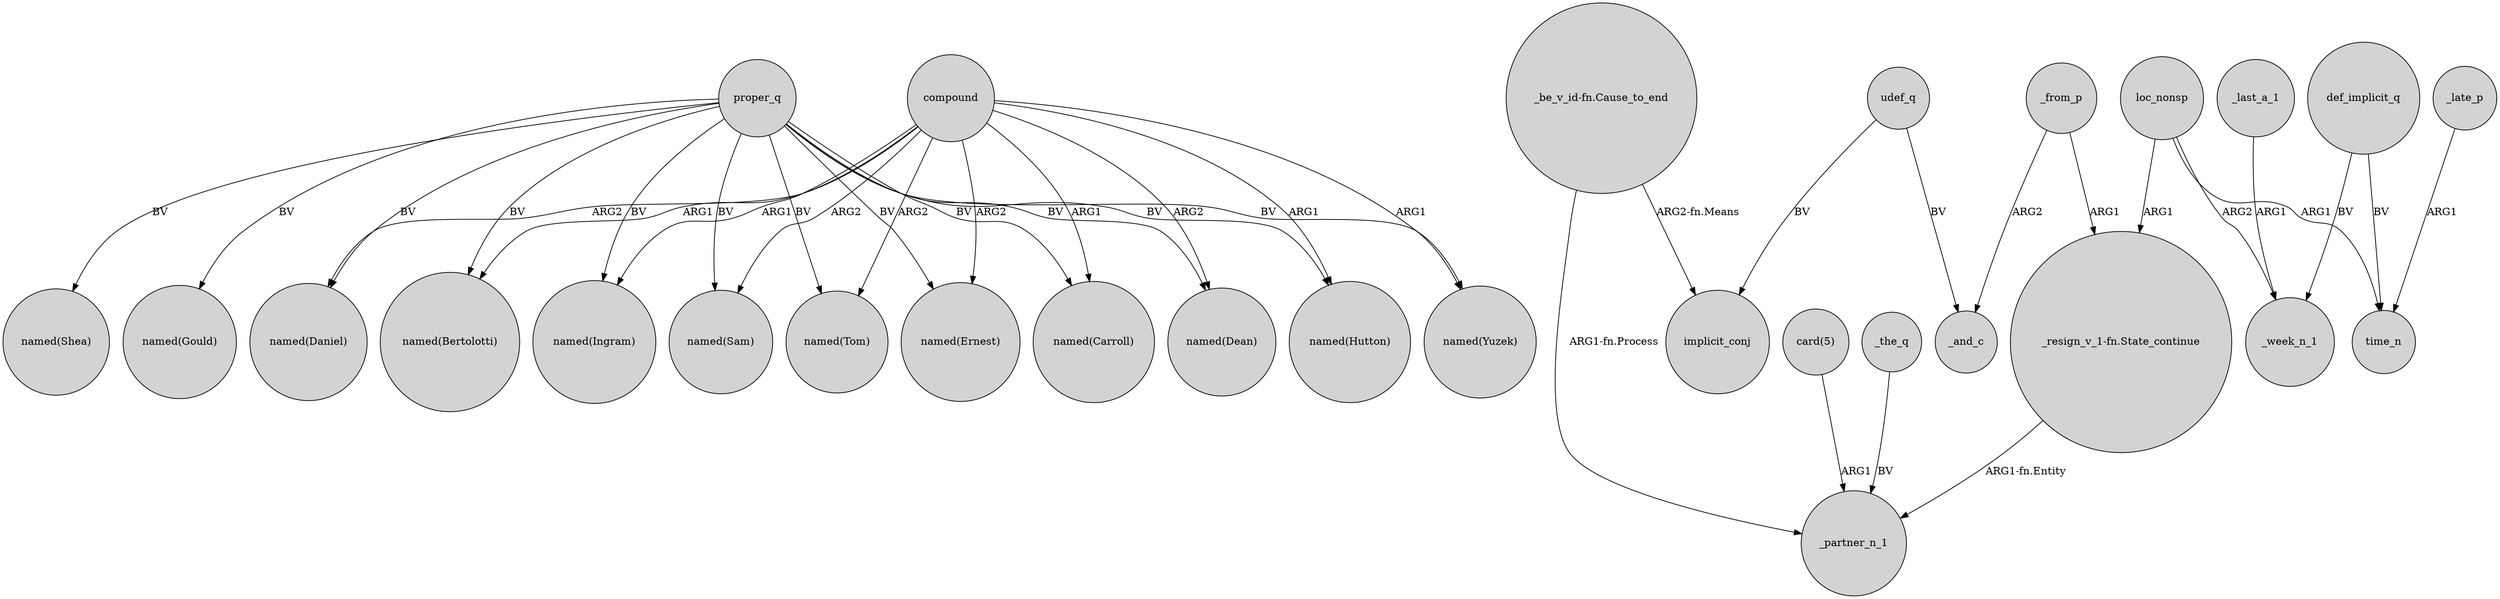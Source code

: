 digraph {
	node [shape=circle style=filled]
	compound -> "named(Dean)" [label=ARG2]
	compound -> "named(Hutton)" [label=ARG1]
	"_resign_v_1-fn.State_continue" -> _partner_n_1 [label="ARG1-fn.Entity"]
	proper_q -> "named(Tom)" [label=BV]
	compound -> "named(Bertolotti)" [label=ARG1]
	compound -> "named(Ernest)" [label=ARG2]
	compound -> "named(Ingram)" [label=ARG1]
	_from_p -> "_resign_v_1-fn.State_continue" [label=ARG1]
	_from_p -> _and_c [label=ARG2]
	"_be_v_id-fn.Cause_to_end" -> _partner_n_1 [label="ARG1-fn.Process"]
	proper_q -> "named(Hutton)" [label=BV]
	"card(5)" -> _partner_n_1 [label=ARG1]
	loc_nonsp -> _week_n_1 [label=ARG2]
	proper_q -> "named(Yuzek)" [label=BV]
	udef_q -> _and_c [label=BV]
	proper_q -> "named(Gould)" [label=BV]
	proper_q -> "named(Daniel)" [label=BV]
	_last_a_1 -> _week_n_1 [label=ARG1]
	proper_q -> "named(Carroll)" [label=BV]
	def_implicit_q -> _week_n_1 [label=BV]
	_late_p -> time_n [label=ARG1]
	proper_q -> "named(Bertolotti)" [label=BV]
	compound -> "named(Sam)" [label=ARG2]
	loc_nonsp -> time_n [label=ARG1]
	proper_q -> "named(Ernest)" [label=BV]
	loc_nonsp -> "_resign_v_1-fn.State_continue" [label=ARG1]
	proper_q -> "named(Ingram)" [label=BV]
	compound -> "named(Tom)" [label=ARG2]
	proper_q -> "named(Sam)" [label=BV]
	compound -> "named(Daniel)" [label=ARG2]
	compound -> "named(Carroll)" [label=ARG1]
	compound -> "named(Yuzek)" [label=ARG1]
	proper_q -> "named(Dean)" [label=BV]
	"_be_v_id-fn.Cause_to_end" -> implicit_conj [label="ARG2-fn.Means"]
	udef_q -> implicit_conj [label=BV]
	def_implicit_q -> time_n [label=BV]
	proper_q -> "named(Shea)" [label=BV]
	_the_q -> _partner_n_1 [label=BV]
}
